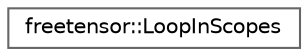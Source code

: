 digraph "Graphical Class Hierarchy"
{
 // LATEX_PDF_SIZE
  bgcolor="transparent";
  edge [fontname=Helvetica,fontsize=10,labelfontname=Helvetica,labelfontsize=10];
  node [fontname=Helvetica,fontsize=10,shape=box,height=0.2,width=0.4];
  rankdir="LR";
  Node0 [label="freetensor::LoopInScopes",height=0.2,width=0.4,color="grey40", fillcolor="white", style="filled",URL="$structfreetensor_1_1LoopInScopes.html",tooltip=" "];
}
